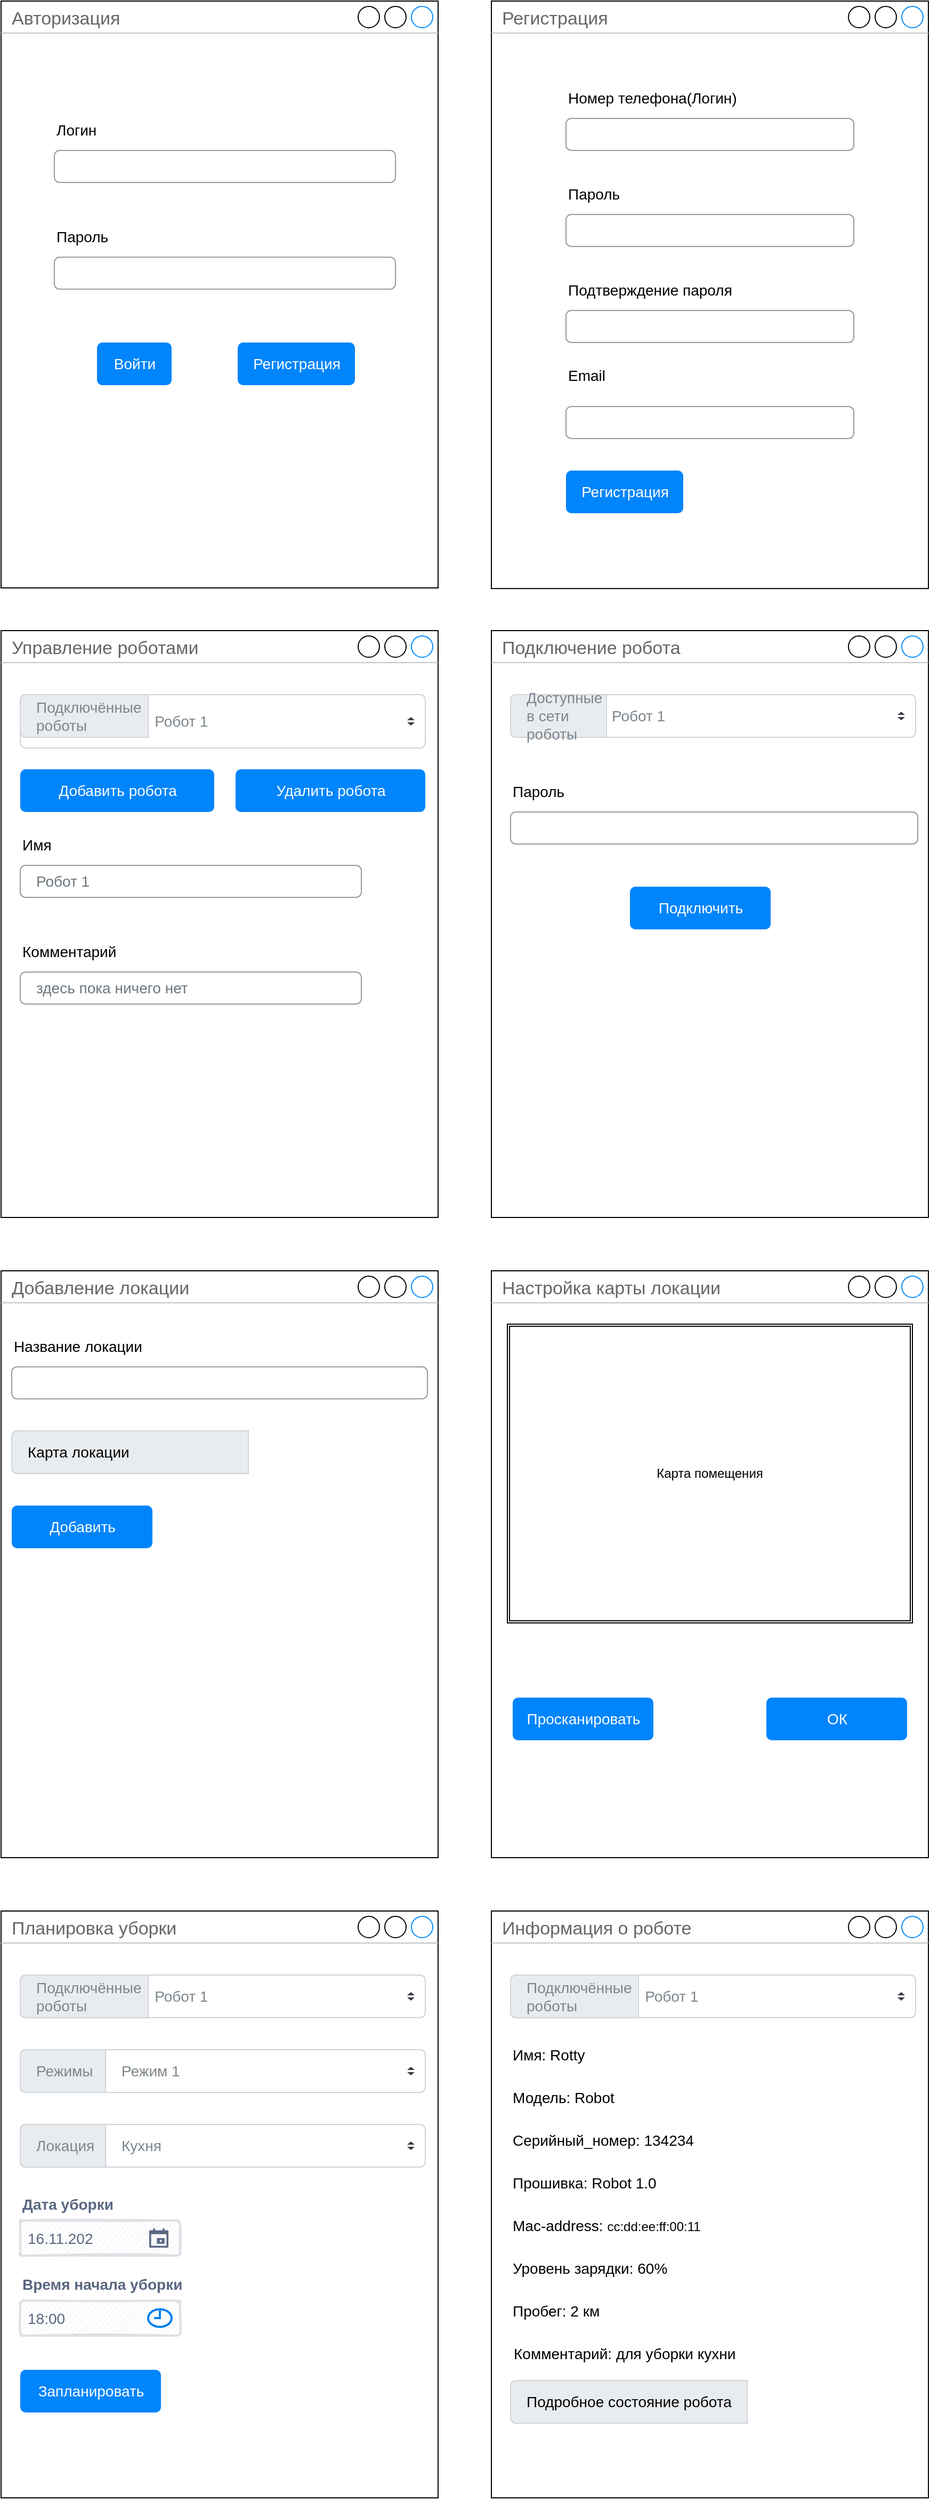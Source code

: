 <mxfile version="22.1.2" type="device">
  <diagram name="Страница — 1" id="fiVxjqWDsKJx4rfQ__iS">
    <mxGraphModel dx="2736" dy="1116" grid="1" gridSize="10" guides="1" tooltips="1" connect="1" arrows="1" fold="1" page="1" pageScale="1" pageWidth="827" pageHeight="1169" math="0" shadow="0">
      <root>
        <mxCell id="0" />
        <mxCell id="1" parent="0" />
        <mxCell id="8qRsYu6iVw872slsagQy-5" value="" style="group" vertex="1" connectable="0" parent="1">
          <mxGeometry x="-790" y="50" width="410" height="550.59" as="geometry" />
        </mxCell>
        <mxCell id="8qRsYu6iVw872slsagQy-6" value="Авторизация" style="strokeWidth=1;shadow=0;dashed=0;align=center;html=1;shape=mxgraph.mockup.containers.window;align=left;verticalAlign=top;spacingLeft=8;strokeColor2=#008cff;strokeColor3=#c4c4c4;fontColor=#666666;mainText=;fontSize=17;labelBackgroundColor=none;whiteSpace=wrap;" vertex="1" parent="8qRsYu6iVw872slsagQy-5">
          <mxGeometry width="410" height="550" as="geometry" />
        </mxCell>
        <mxCell id="8qRsYu6iVw872slsagQy-178" value="" style="group" vertex="1" connectable="0" parent="8qRsYu6iVw872slsagQy-5">
          <mxGeometry x="50" y="100.002" width="320" height="260" as="geometry" />
        </mxCell>
        <mxCell id="8qRsYu6iVw872slsagQy-7" value="" style="group" vertex="1" connectable="0" parent="8qRsYu6iVw872slsagQy-178">
          <mxGeometry width="320" height="260" as="geometry" />
        </mxCell>
        <mxCell id="8qRsYu6iVw872slsagQy-8" value="Логин" style="fillColor=none;strokeColor=none;align=left;fontSize=14;" vertex="1" parent="8qRsYu6iVw872slsagQy-7">
          <mxGeometry width="260" height="40" relative="1" as="geometry">
            <mxPoint as="offset" />
          </mxGeometry>
        </mxCell>
        <mxCell id="8qRsYu6iVw872slsagQy-9" value="" style="html=1;shadow=0;dashed=0;shape=mxgraph.bootstrap.rrect;rSize=5;fillColor=none;strokeColor=#999999;align=left;spacing=15;fontSize=14;fontColor=#6C767D;" vertex="1" parent="8qRsYu6iVw872slsagQy-7">
          <mxGeometry width="320" height="30" relative="1" as="geometry">
            <mxPoint y="40" as="offset" />
          </mxGeometry>
        </mxCell>
        <mxCell id="8qRsYu6iVw872slsagQy-11" value="Пароль" style="fillColor=none;strokeColor=none;align=left;fontSize=14;" vertex="1" parent="8qRsYu6iVw872slsagQy-7">
          <mxGeometry width="260" height="40" relative="1" as="geometry">
            <mxPoint y="100" as="offset" />
          </mxGeometry>
        </mxCell>
        <mxCell id="8qRsYu6iVw872slsagQy-12" value="" style="html=1;shadow=0;dashed=0;shape=mxgraph.bootstrap.rrect;rSize=5;fillColor=none;strokeColor=#999999;align=left;spacing=15;fontSize=14;fontColor=#6C767D;" vertex="1" parent="8qRsYu6iVw872slsagQy-7">
          <mxGeometry width="320" height="30" relative="1" as="geometry">
            <mxPoint y="140" as="offset" />
          </mxGeometry>
        </mxCell>
        <mxCell id="8qRsYu6iVw872slsagQy-13" value="Регистрация" style="html=1;shadow=0;dashed=0;shape=mxgraph.bootstrap.rrect;rSize=5;fillColor=#0085FC;strokeColor=none;align=center;fontSize=14;fontColor=#FFFFFF;" vertex="1" parent="8qRsYu6iVw872slsagQy-178">
          <mxGeometry x="172" y="220" width="110" height="40" as="geometry" />
        </mxCell>
        <mxCell id="8qRsYu6iVw872slsagQy-14" value="Войти" style="html=1;shadow=0;dashed=0;shape=mxgraph.bootstrap.rrect;rSize=5;fillColor=#0085FC;strokeColor=none;align=center;fontSize=14;fontColor=#FFFFFF;" vertex="1" parent="8qRsYu6iVw872slsagQy-178">
          <mxGeometry width="70" height="40" relative="1" as="geometry">
            <mxPoint x="40" y="220" as="offset" />
          </mxGeometry>
        </mxCell>
        <mxCell id="8qRsYu6iVw872slsagQy-25" value="" style="group" vertex="1" connectable="0" parent="1">
          <mxGeometry x="-330" y="50" width="410" height="550.59" as="geometry" />
        </mxCell>
        <mxCell id="8qRsYu6iVw872slsagQy-26" value="Регистрация" style="strokeWidth=1;shadow=0;dashed=0;align=center;html=1;shape=mxgraph.mockup.containers.window;align=left;verticalAlign=top;spacingLeft=8;strokeColor2=#008cff;strokeColor3=#c4c4c4;fontColor=#666666;mainText=;fontSize=17;labelBackgroundColor=none;whiteSpace=wrap;" vertex="1" parent="8qRsYu6iVw872slsagQy-25">
          <mxGeometry width="410" height="550.59" as="geometry" />
        </mxCell>
        <mxCell id="8qRsYu6iVw872slsagQy-181" value="" style="group" vertex="1" connectable="0" parent="8qRsYu6iVw872slsagQy-25">
          <mxGeometry x="70" y="70.002" width="270" height="410" as="geometry" />
        </mxCell>
        <mxCell id="8qRsYu6iVw872slsagQy-31" value="Пароль" style="fillColor=none;strokeColor=none;align=left;fontSize=14;" vertex="1" parent="8qRsYu6iVw872slsagQy-181">
          <mxGeometry y="90" width="260" height="40" as="geometry" />
        </mxCell>
        <mxCell id="8qRsYu6iVw872slsagQy-32" value="" style="html=1;shadow=0;dashed=0;shape=mxgraph.bootstrap.rrect;rSize=5;fillColor=none;strokeColor=#999999;align=left;spacing=15;fontSize=14;fontColor=#6C767D;" vertex="1" parent="8qRsYu6iVw872slsagQy-181">
          <mxGeometry y="130" width="270" height="30" as="geometry" />
        </mxCell>
        <mxCell id="8qRsYu6iVw872slsagQy-180" value="" style="group" vertex="1" connectable="0" parent="8qRsYu6iVw872slsagQy-181">
          <mxGeometry width="270" height="410" as="geometry" />
        </mxCell>
        <mxCell id="8qRsYu6iVw872slsagQy-33" value="Регистрация" style="html=1;shadow=0;dashed=0;shape=mxgraph.bootstrap.rrect;rSize=5;fillColor=#0085FC;strokeColor=none;align=center;fontSize=14;fontColor=#FFFFFF;" vertex="1" parent="8qRsYu6iVw872slsagQy-180">
          <mxGeometry y="370" width="110" height="40" as="geometry" />
        </mxCell>
        <mxCell id="8qRsYu6iVw872slsagQy-179" value="" style="group" vertex="1" connectable="0" parent="8qRsYu6iVw872slsagQy-180">
          <mxGeometry width="270" height="340" as="geometry" />
        </mxCell>
        <mxCell id="8qRsYu6iVw872slsagQy-27" value="" style="group" vertex="1" connectable="0" parent="8qRsYu6iVw872slsagQy-179">
          <mxGeometry width="270" height="320" as="geometry" />
        </mxCell>
        <mxCell id="8qRsYu6iVw872slsagQy-28" value="Номер телефона(Логин)" style="fillColor=none;strokeColor=none;align=left;fontSize=14;" vertex="1" parent="8qRsYu6iVw872slsagQy-27">
          <mxGeometry width="260" height="40" as="geometry" />
        </mxCell>
        <mxCell id="8qRsYu6iVw872slsagQy-29" value="" style="html=1;shadow=0;dashed=0;shape=mxgraph.bootstrap.rrect;rSize=5;fillColor=none;strokeColor=#999999;align=left;spacing=15;fontSize=14;fontColor=#6C767D;" vertex="1" parent="8qRsYu6iVw872slsagQy-27">
          <mxGeometry y="40" width="270" height="30" as="geometry" />
        </mxCell>
        <mxCell id="8qRsYu6iVw872slsagQy-34" value="Подтверждение пароля" style="fillColor=none;strokeColor=none;align=left;fontSize=14;" vertex="1" parent="8qRsYu6iVw872slsagQy-27">
          <mxGeometry y="180" width="260" height="40" as="geometry" />
        </mxCell>
        <mxCell id="8qRsYu6iVw872slsagQy-35" value="" style="html=1;shadow=0;dashed=0;shape=mxgraph.bootstrap.rrect;rSize=5;fillColor=none;strokeColor=#999999;align=left;spacing=15;fontSize=14;fontColor=#6C767D;" vertex="1" parent="8qRsYu6iVw872slsagQy-27">
          <mxGeometry y="220" width="270" height="30" as="geometry" />
        </mxCell>
        <mxCell id="8qRsYu6iVw872slsagQy-80" value="Email" style="fillColor=none;strokeColor=none;align=left;fontSize=14;" vertex="1" parent="8qRsYu6iVw872slsagQy-27">
          <mxGeometry y="260" width="260" height="40" as="geometry" />
        </mxCell>
        <mxCell id="8qRsYu6iVw872slsagQy-81" value="" style="html=1;shadow=0;dashed=0;shape=mxgraph.bootstrap.rrect;rSize=5;fillColor=none;strokeColor=#999999;align=left;spacing=15;fontSize=14;fontColor=#6C767D;" vertex="1" parent="8qRsYu6iVw872slsagQy-179">
          <mxGeometry y="310" width="270" height="30" as="geometry" />
        </mxCell>
        <mxCell id="8qRsYu6iVw872slsagQy-92" value="" style="group" vertex="1" connectable="0" parent="1">
          <mxGeometry x="-330" y="640" width="410" height="550.59" as="geometry" />
        </mxCell>
        <mxCell id="8qRsYu6iVw872slsagQy-93" value="Подключение робота" style="strokeWidth=1;shadow=0;dashed=0;align=center;html=1;shape=mxgraph.mockup.containers.window;align=left;verticalAlign=top;spacingLeft=8;strokeColor2=#008cff;strokeColor3=#c4c4c4;fontColor=#666666;mainText=;fontSize=17;labelBackgroundColor=none;whiteSpace=wrap;" vertex="1" parent="8qRsYu6iVw872slsagQy-92">
          <mxGeometry width="410" height="550" as="geometry" />
        </mxCell>
        <mxCell id="8qRsYu6iVw872slsagQy-170" value="Робот 1" style="html=1;shadow=0;dashed=0;shape=mxgraph.bootstrap.rrect;rSize=5;strokeColor=#CED4DA;html=1;whiteSpace=wrap;fillColor=#FFFFFF;fontColor=#7D868C;align=left;spacingLeft=80;spacing=15;fontSize=14;" vertex="1" parent="8qRsYu6iVw872slsagQy-92">
          <mxGeometry x="18" y="60" width="380" height="40" as="geometry" />
        </mxCell>
        <mxCell id="8qRsYu6iVw872slsagQy-171" value="" style="shape=triangle;direction=south;fillColor=#343A40;strokeColor=none;perimeter=none;" vertex="1" parent="8qRsYu6iVw872slsagQy-170">
          <mxGeometry x="1" y="0.5" width="7" height="3" relative="1" as="geometry">
            <mxPoint x="-17" y="1" as="offset" />
          </mxGeometry>
        </mxCell>
        <mxCell id="8qRsYu6iVw872slsagQy-172" value="" style="shape=triangle;direction=north;fillColor=#343A40;strokeColor=none;perimeter=none;" vertex="1" parent="8qRsYu6iVw872slsagQy-170">
          <mxGeometry x="1" y="0.5" width="7" height="3" relative="1" as="geometry">
            <mxPoint x="-17" y="-4" as="offset" />
          </mxGeometry>
        </mxCell>
        <mxCell id="8qRsYu6iVw872slsagQy-173" value="Доступные в сети роботы" style="html=1;shadow=0;dashed=0;shape=mxgraph.bootstrap.leftButton;strokeColor=#CED4DA;gradientColor=inherit;fontColor=inherit;fillColor=#E9ECEF;rSize=5;perimeter=none;whiteSpace=wrap;resizeHeight=1;fontSize=14;align=left;spacing=15;" vertex="1" parent="8qRsYu6iVw872slsagQy-170">
          <mxGeometry width="90" height="40" relative="1" as="geometry" />
        </mxCell>
        <mxCell id="8qRsYu6iVw872slsagQy-174" value="Пароль" style="fillColor=none;strokeColor=none;align=left;fontSize=14;" vertex="1" parent="8qRsYu6iVw872slsagQy-92">
          <mxGeometry x="18" y="130.002" width="260" height="40" as="geometry" />
        </mxCell>
        <mxCell id="8qRsYu6iVw872slsagQy-175" value="" style="html=1;shadow=0;dashed=0;shape=mxgraph.bootstrap.rrect;rSize=5;fillColor=none;strokeColor=#999999;align=left;spacing=15;fontSize=14;fontColor=#6C767D;" vertex="1" parent="8qRsYu6iVw872slsagQy-92">
          <mxGeometry x="18" y="170" width="382" height="30" as="geometry" />
        </mxCell>
        <mxCell id="8qRsYu6iVw872slsagQy-176" value="Подключить" style="html=1;shadow=0;dashed=0;shape=mxgraph.bootstrap.rrect;rSize=5;fillColor=#0085FC;strokeColor=none;align=center;fontSize=14;fontColor=#FFFFFF;" vertex="1" parent="8qRsYu6iVw872slsagQy-92">
          <mxGeometry x="130" y="240" width="132" height="40" as="geometry" />
        </mxCell>
        <mxCell id="8qRsYu6iVw872slsagQy-191" value="" style="group" vertex="1" connectable="0" parent="1">
          <mxGeometry x="-790" y="1840" width="410" height="550.59" as="geometry" />
        </mxCell>
        <mxCell id="8qRsYu6iVw872slsagQy-192" value="Планировка уборки" style="strokeWidth=1;shadow=0;dashed=0;align=center;html=1;shape=mxgraph.mockup.containers.window;align=left;verticalAlign=top;spacingLeft=8;strokeColor2=#008cff;strokeColor3=#c4c4c4;fontColor=#666666;mainText=;fontSize=17;labelBackgroundColor=none;whiteSpace=wrap;" vertex="1" parent="8qRsYu6iVw872slsagQy-191">
          <mxGeometry width="410" height="550" as="geometry" />
        </mxCell>
        <mxCell id="8qRsYu6iVw872slsagQy-193" value="&lt;span style=&quot;white-space: pre;&quot;&gt;&#x9;&lt;/span&gt;Робот 1" style="html=1;shadow=0;dashed=0;shape=mxgraph.bootstrap.rrect;rSize=5;strokeColor=#CED4DA;html=1;whiteSpace=wrap;fillColor=#FFFFFF;fontColor=#7D868C;align=left;spacingLeft=80;spacing=15;fontSize=14;" vertex="1" parent="8qRsYu6iVw872slsagQy-191">
          <mxGeometry x="18" y="60" width="380" height="40" as="geometry" />
        </mxCell>
        <mxCell id="8qRsYu6iVw872slsagQy-194" value="" style="shape=triangle;direction=south;fillColor=#343A40;strokeColor=none;perimeter=none;" vertex="1" parent="8qRsYu6iVw872slsagQy-193">
          <mxGeometry x="1" y="0.5" width="7" height="3" relative="1" as="geometry">
            <mxPoint x="-17" y="1" as="offset" />
          </mxGeometry>
        </mxCell>
        <mxCell id="8qRsYu6iVw872slsagQy-195" value="" style="shape=triangle;direction=north;fillColor=#343A40;strokeColor=none;perimeter=none;" vertex="1" parent="8qRsYu6iVw872slsagQy-193">
          <mxGeometry x="1" y="0.5" width="7" height="3" relative="1" as="geometry">
            <mxPoint x="-17" y="-4" as="offset" />
          </mxGeometry>
        </mxCell>
        <mxCell id="8qRsYu6iVw872slsagQy-196" value="Подключённые роботы" style="html=1;shadow=0;dashed=0;shape=mxgraph.bootstrap.leftButton;strokeColor=#CED4DA;gradientColor=inherit;fontColor=inherit;fillColor=#E9ECEF;rSize=5;perimeter=none;whiteSpace=wrap;resizeHeight=1;fontSize=14;align=left;spacing=15;" vertex="1" parent="8qRsYu6iVw872slsagQy-193">
          <mxGeometry width="120" height="40" relative="1" as="geometry" />
        </mxCell>
        <mxCell id="8qRsYu6iVw872slsagQy-237" value="Режим 1" style="html=1;shadow=0;dashed=0;shape=mxgraph.bootstrap.rrect;rSize=5;strokeColor=#CED4DA;html=1;whiteSpace=wrap;fillColor=#FFFFFF;fontColor=#7D868C;align=left;spacingLeft=80;spacing=15;fontSize=14;" vertex="1" parent="8qRsYu6iVw872slsagQy-191">
          <mxGeometry x="18" y="130" width="380" height="40" as="geometry" />
        </mxCell>
        <mxCell id="8qRsYu6iVw872slsagQy-238" value="" style="shape=triangle;direction=south;fillColor=#343A40;strokeColor=none;perimeter=none;" vertex="1" parent="8qRsYu6iVw872slsagQy-237">
          <mxGeometry x="1" y="0.5" width="7" height="3" relative="1" as="geometry">
            <mxPoint x="-17" y="1" as="offset" />
          </mxGeometry>
        </mxCell>
        <mxCell id="8qRsYu6iVw872slsagQy-239" value="" style="shape=triangle;direction=north;fillColor=#343A40;strokeColor=none;perimeter=none;" vertex="1" parent="8qRsYu6iVw872slsagQy-237">
          <mxGeometry x="1" y="0.5" width="7" height="3" relative="1" as="geometry">
            <mxPoint x="-17" y="-4" as="offset" />
          </mxGeometry>
        </mxCell>
        <mxCell id="8qRsYu6iVw872slsagQy-240" value="Режимы" style="html=1;shadow=0;dashed=0;shape=mxgraph.bootstrap.leftButton;strokeColor=#CED4DA;gradientColor=inherit;fontColor=inherit;fillColor=#E9ECEF;rSize=5;perimeter=none;whiteSpace=wrap;resizeHeight=1;fontSize=14;align=left;spacing=15;" vertex="1" parent="8qRsYu6iVw872slsagQy-237">
          <mxGeometry width="80" height="40" relative="1" as="geometry" />
        </mxCell>
        <mxCell id="8qRsYu6iVw872slsagQy-241" value="Кухня" style="html=1;shadow=0;dashed=0;shape=mxgraph.bootstrap.rrect;rSize=5;strokeColor=#CED4DA;html=1;whiteSpace=wrap;fillColor=#FFFFFF;fontColor=#7D868C;align=left;spacingLeft=80;spacing=15;fontSize=14;" vertex="1" parent="8qRsYu6iVw872slsagQy-191">
          <mxGeometry x="18" y="200" width="380" height="40" as="geometry" />
        </mxCell>
        <mxCell id="8qRsYu6iVw872slsagQy-242" value="" style="shape=triangle;direction=south;fillColor=#343A40;strokeColor=none;perimeter=none;" vertex="1" parent="8qRsYu6iVw872slsagQy-241">
          <mxGeometry x="1" y="0.5" width="7" height="3" relative="1" as="geometry">
            <mxPoint x="-17" y="1" as="offset" />
          </mxGeometry>
        </mxCell>
        <mxCell id="8qRsYu6iVw872slsagQy-243" value="" style="shape=triangle;direction=north;fillColor=#343A40;strokeColor=none;perimeter=none;" vertex="1" parent="8qRsYu6iVw872slsagQy-241">
          <mxGeometry x="1" y="0.5" width="7" height="3" relative="1" as="geometry">
            <mxPoint x="-17" y="-4" as="offset" />
          </mxGeometry>
        </mxCell>
        <mxCell id="8qRsYu6iVw872slsagQy-244" value="Локация" style="html=1;shadow=0;dashed=0;shape=mxgraph.bootstrap.leftButton;strokeColor=#CED4DA;gradientColor=inherit;fontColor=inherit;fillColor=#E9ECEF;rSize=5;perimeter=none;whiteSpace=wrap;resizeHeight=1;fontSize=14;align=left;spacing=15;" vertex="1" parent="8qRsYu6iVw872slsagQy-241">
          <mxGeometry width="80" height="40" relative="1" as="geometry" />
        </mxCell>
        <mxCell id="8qRsYu6iVw872slsagQy-245" value="&lt;font style=&quot;font-size: 14px;&quot; face=&quot;Helvetica&quot;&gt;Дата уборки&lt;/font&gt;" style="fillColor=none;strokeColor=none;html=1;fontSize=11;fontStyle=0;align=left;fontColor=#596780;fontStyle=1;fontSize=11;sketch=1;hachureGap=4;pointerEvents=0;fontFamily=Architects Daughter;fontSource=https%3A%2F%2Ffonts.googleapis.com%2Fcss%3Ffamily%3DArchitects%2BDaughter;" vertex="1" parent="8qRsYu6iVw872slsagQy-191">
          <mxGeometry x="18" y="265" width="372" height="20" as="geometry" />
        </mxCell>
        <mxCell id="8qRsYu6iVw872slsagQy-246" value="&lt;font style=&quot;font-size: 14px;&quot; face=&quot;Helvetica&quot;&gt;16.11.202&lt;/font&gt;" style="rounded=1;arcSize=9;fillColor=#F7F8F9;align=left;spacingLeft=5;strokeColor=#DEE1E6;html=1;strokeWidth=2;fontColor=#596780;fontSize=12;sketch=1;hachureGap=4;pointerEvents=0;fontFamily=Architects Daughter;fontSource=https%3A%2F%2Ffonts.googleapis.com%2Fcss%3Ffamily%3DArchitects%2BDaughter;" vertex="1" parent="8qRsYu6iVw872slsagQy-191">
          <mxGeometry x="18" y="290" width="150" height="33" as="geometry" />
        </mxCell>
        <mxCell id="8qRsYu6iVw872slsagQy-247" value="" style="shape=mxgraph.gmdl.calendar;fillColor=#5A6881;strokeColor=none;sketch=0;hachureGap=4;pointerEvents=0;fontFamily=Architects Daughter;fontSource=https%3A%2F%2Ffonts.googleapis.com%2Fcss%3Ffamily%3DArchitects%2BDaughter;fontSize=20;" vertex="1" parent="8qRsYu6iVw872slsagQy-246">
          <mxGeometry x="1" y="0.5" width="18" height="18" relative="1" as="geometry">
            <mxPoint x="-29" y="-9" as="offset" />
          </mxGeometry>
        </mxCell>
        <mxCell id="8qRsYu6iVw872slsagQy-251" value="&lt;font face=&quot;Helvetica&quot;&gt;&lt;span style=&quot;font-size: 14px;&quot;&gt;Время начала уборки&lt;/span&gt;&lt;/font&gt;" style="fillColor=none;strokeColor=none;html=1;fontSize=11;fontStyle=0;align=left;fontColor=#596780;fontStyle=1;fontSize=11;sketch=1;hachureGap=4;pointerEvents=0;fontFamily=Architects Daughter;fontSource=https%3A%2F%2Ffonts.googleapis.com%2Fcss%3Ffamily%3DArchitects%2BDaughter;" vertex="1" parent="8qRsYu6iVw872slsagQy-191">
          <mxGeometry x="18" y="340" width="372" height="20" as="geometry" />
        </mxCell>
        <mxCell id="8qRsYu6iVw872slsagQy-252" value="&lt;font style=&quot;font-size: 14px;&quot; face=&quot;Helvetica&quot;&gt;18:00&lt;/font&gt;" style="rounded=1;arcSize=9;fillColor=#F7F8F9;align=left;spacingLeft=5;strokeColor=#DEE1E6;html=1;strokeWidth=2;fontColor=#596780;fontSize=12;sketch=1;hachureGap=4;pointerEvents=0;fontFamily=Architects Daughter;fontSource=https%3A%2F%2Ffonts.googleapis.com%2Fcss%3Ffamily%3DArchitects%2BDaughter;" vertex="1" parent="8qRsYu6iVw872slsagQy-191">
          <mxGeometry x="18" y="365" width="150" height="33" as="geometry" />
        </mxCell>
        <mxCell id="8qRsYu6iVw872slsagQy-254" value="" style="html=1;verticalLabelPosition=bottom;align=center;labelBackgroundColor=#ffffff;verticalAlign=top;strokeWidth=2;strokeColor=#0080F0;shadow=0;dashed=0;shape=mxgraph.ios7.icons.clock;" vertex="1" parent="8qRsYu6iVw872slsagQy-191">
          <mxGeometry x="138" y="373.25" width="22" height="16.5" as="geometry" />
        </mxCell>
        <mxCell id="8qRsYu6iVw872slsagQy-255" value="Запланировать" style="html=1;shadow=0;dashed=0;shape=mxgraph.bootstrap.rrect;rSize=5;fillColor=#0085FC;strokeColor=none;align=center;fontSize=14;fontColor=#FFFFFF;" vertex="1" parent="8qRsYu6iVw872slsagQy-191">
          <mxGeometry x="18" y="430" width="132" height="40" as="geometry" />
        </mxCell>
        <mxCell id="8qRsYu6iVw872slsagQy-219" value="" style="group" vertex="1" connectable="0" parent="1">
          <mxGeometry x="-330" y="1840" width="410" height="550.59" as="geometry" />
        </mxCell>
        <mxCell id="8qRsYu6iVw872slsagQy-220" value="Информация о роботе" style="strokeWidth=1;shadow=0;dashed=0;align=center;html=1;shape=mxgraph.mockup.containers.window;align=left;verticalAlign=top;spacingLeft=8;strokeColor2=#008cff;strokeColor3=#c4c4c4;fontColor=#666666;mainText=;fontSize=17;labelBackgroundColor=none;whiteSpace=wrap;" vertex="1" parent="8qRsYu6iVw872slsagQy-219">
          <mxGeometry width="410" height="550" as="geometry" />
        </mxCell>
        <mxCell id="8qRsYu6iVw872slsagQy-221" value="&lt;span style=&quot;white-space: pre;&quot;&gt;&#x9;&lt;/span&gt;Робот 1" style="html=1;shadow=0;dashed=0;shape=mxgraph.bootstrap.rrect;rSize=5;strokeColor=#CED4DA;html=1;whiteSpace=wrap;fillColor=#FFFFFF;fontColor=#7D868C;align=left;spacingLeft=80;spacing=15;fontSize=14;" vertex="1" parent="8qRsYu6iVw872slsagQy-219">
          <mxGeometry x="18" y="60" width="380" height="40" as="geometry" />
        </mxCell>
        <mxCell id="8qRsYu6iVw872slsagQy-222" value="" style="shape=triangle;direction=south;fillColor=#343A40;strokeColor=none;perimeter=none;" vertex="1" parent="8qRsYu6iVw872slsagQy-221">
          <mxGeometry x="1" y="0.5" width="7" height="3" relative="1" as="geometry">
            <mxPoint x="-17" y="1" as="offset" />
          </mxGeometry>
        </mxCell>
        <mxCell id="8qRsYu6iVw872slsagQy-223" value="" style="shape=triangle;direction=north;fillColor=#343A40;strokeColor=none;perimeter=none;" vertex="1" parent="8qRsYu6iVw872slsagQy-221">
          <mxGeometry x="1" y="0.5" width="7" height="3" relative="1" as="geometry">
            <mxPoint x="-17" y="-4" as="offset" />
          </mxGeometry>
        </mxCell>
        <mxCell id="8qRsYu6iVw872slsagQy-224" value="Подключённые роботы" style="html=1;shadow=0;dashed=0;shape=mxgraph.bootstrap.leftButton;strokeColor=#CED4DA;gradientColor=inherit;fontColor=inherit;fillColor=#E9ECEF;rSize=5;perimeter=none;whiteSpace=wrap;resizeHeight=1;fontSize=14;align=left;spacing=15;" vertex="1" parent="8qRsYu6iVw872slsagQy-221">
          <mxGeometry width="120" height="40" relative="1" as="geometry" />
        </mxCell>
        <mxCell id="8qRsYu6iVw872slsagQy-225" value="&lt;font style=&quot;font-size: 14px;&quot;&gt;Модель: Robot&lt;/font&gt;" style="text;html=1;strokeColor=none;fillColor=none;align=left;verticalAlign=middle;whiteSpace=wrap;rounded=0;" vertex="1" parent="8qRsYu6iVw872slsagQy-219">
          <mxGeometry x="18" y="160" width="372" height="30" as="geometry" />
        </mxCell>
        <mxCell id="8qRsYu6iVw872slsagQy-226" value="&lt;span style=&quot;font-size: 14px;&quot;&gt;Серийный_номер: 134234&lt;/span&gt;" style="text;html=1;strokeColor=none;fillColor=none;align=left;verticalAlign=middle;whiteSpace=wrap;rounded=0;" vertex="1" parent="8qRsYu6iVw872slsagQy-219">
          <mxGeometry x="18" y="200" width="372" height="30" as="geometry" />
        </mxCell>
        <mxCell id="8qRsYu6iVw872slsagQy-227" value="&lt;span style=&quot;font-size: 14px;&quot;&gt;Прошивка: Robot 1.0&lt;/span&gt;" style="text;html=1;strokeColor=none;fillColor=none;align=left;verticalAlign=middle;whiteSpace=wrap;rounded=0;" vertex="1" parent="8qRsYu6iVw872slsagQy-219">
          <mxGeometry x="18" y="240" width="372" height="30" as="geometry" />
        </mxCell>
        <mxCell id="8qRsYu6iVw872slsagQy-228" value="&lt;span style=&quot;font-size: 14px;&quot;&gt;Mac-address:&amp;nbsp;&lt;/span&gt;cc:dd:ee:ff:00:11" style="text;html=1;strokeColor=none;fillColor=none;align=left;verticalAlign=middle;whiteSpace=wrap;rounded=0;" vertex="1" parent="8qRsYu6iVw872slsagQy-219">
          <mxGeometry x="18" y="280" width="372" height="30" as="geometry" />
        </mxCell>
        <mxCell id="8qRsYu6iVw872slsagQy-230" value="&lt;font style=&quot;font-size: 14px;&quot;&gt;Имя: Rotty&lt;/font&gt;" style="text;html=1;strokeColor=none;fillColor=none;align=left;verticalAlign=middle;whiteSpace=wrap;rounded=0;" vertex="1" parent="8qRsYu6iVw872slsagQy-219">
          <mxGeometry x="18" y="120" width="372" height="30" as="geometry" />
        </mxCell>
        <mxCell id="8qRsYu6iVw872slsagQy-232" value="&lt;span style=&quot;font-size: 14px;&quot;&gt;Уровень зарядки: 60%&lt;/span&gt;" style="text;html=1;strokeColor=none;fillColor=none;align=left;verticalAlign=middle;whiteSpace=wrap;rounded=0;" vertex="1" parent="8qRsYu6iVw872slsagQy-219">
          <mxGeometry x="18" y="320" width="372" height="30" as="geometry" />
        </mxCell>
        <mxCell id="8qRsYu6iVw872slsagQy-233" value="&lt;span style=&quot;font-size: 14px;&quot;&gt;Пробег: 2 км&lt;/span&gt;" style="text;html=1;strokeColor=none;fillColor=none;align=left;verticalAlign=middle;whiteSpace=wrap;rounded=0;" vertex="1" parent="8qRsYu6iVw872slsagQy-219">
          <mxGeometry x="18" y="360" width="372" height="30" as="geometry" />
        </mxCell>
        <mxCell id="8qRsYu6iVw872slsagQy-235" value="Подробное состояние робота" style="html=1;shadow=0;dashed=0;shape=mxgraph.bootstrap.leftButton;strokeColor=#CED4DA;gradientColor=inherit;fontColor=inherit;fillColor=#E9ECEF;rSize=5;perimeter=none;whiteSpace=wrap;resizeHeight=1;fontSize=14;align=left;spacing=15;" vertex="1" parent="8qRsYu6iVw872slsagQy-219">
          <mxGeometry x="18" y="440" width="222" height="40" as="geometry" />
        </mxCell>
        <mxCell id="8qRsYu6iVw872slsagQy-236" value="&lt;span style=&quot;font-size: 14px;&quot;&gt;Комментарий: для уборки кухни&lt;/span&gt;" style="text;html=1;strokeColor=none;fillColor=none;align=left;verticalAlign=middle;whiteSpace=wrap;rounded=0;" vertex="1" parent="8qRsYu6iVw872slsagQy-219">
          <mxGeometry x="19" y="400" width="372" height="30" as="geometry" />
        </mxCell>
        <mxCell id="8qRsYu6iVw872slsagQy-256" value="" style="group" vertex="1" connectable="0" parent="1">
          <mxGeometry x="-790" y="1240" width="410" height="550.59" as="geometry" />
        </mxCell>
        <mxCell id="8qRsYu6iVw872slsagQy-257" value="Добавление локации" style="strokeWidth=1;shadow=0;dashed=0;align=center;html=1;shape=mxgraph.mockup.containers.window;align=left;verticalAlign=top;spacingLeft=8;strokeColor2=#008cff;strokeColor3=#c4c4c4;fontColor=#666666;mainText=;fontSize=17;labelBackgroundColor=none;whiteSpace=wrap;" vertex="1" parent="8qRsYu6iVw872slsagQy-256">
          <mxGeometry width="410" height="550" as="geometry" />
        </mxCell>
        <mxCell id="8qRsYu6iVw872slsagQy-264" value="Добавить" style="html=1;shadow=0;dashed=0;shape=mxgraph.bootstrap.rrect;rSize=5;fillColor=#0085FC;strokeColor=none;align=center;fontSize=14;fontColor=#FFFFFF;" vertex="1" parent="8qRsYu6iVw872slsagQy-256">
          <mxGeometry x="10" y="220" width="132" height="40" as="geometry" />
        </mxCell>
        <mxCell id="8qRsYu6iVw872slsagQy-265" value="Название локации" style="fillColor=none;strokeColor=none;align=left;fontSize=14;" vertex="1" parent="8qRsYu6iVw872slsagQy-256">
          <mxGeometry x="10" y="50" width="390" height="40" as="geometry" />
        </mxCell>
        <mxCell id="8qRsYu6iVw872slsagQy-266" value="" style="html=1;shadow=0;dashed=0;shape=mxgraph.bootstrap.rrect;rSize=5;fillColor=none;strokeColor=#999999;align=left;spacing=15;fontSize=14;fontColor=#6C767D;" vertex="1" parent="8qRsYu6iVw872slsagQy-256">
          <mxGeometry x="10" y="90" width="390" height="30" as="geometry" />
        </mxCell>
        <mxCell id="8qRsYu6iVw872slsagQy-267" value="Карта локации" style="html=1;shadow=0;dashed=0;shape=mxgraph.bootstrap.leftButton;strokeColor=#CED4DA;gradientColor=inherit;fontColor=inherit;fillColor=#E9ECEF;rSize=5;perimeter=none;whiteSpace=wrap;resizeHeight=1;fontSize=14;align=left;spacing=15;" vertex="1" parent="8qRsYu6iVw872slsagQy-256">
          <mxGeometry x="10" y="150" width="222" height="40" as="geometry" />
        </mxCell>
        <mxCell id="8qRsYu6iVw872slsagQy-268" value="" style="group" vertex="1" connectable="0" parent="1">
          <mxGeometry x="-330" y="1240" width="410" height="550.59" as="geometry" />
        </mxCell>
        <mxCell id="8qRsYu6iVw872slsagQy-269" value="Настройка карты локации" style="strokeWidth=1;shadow=0;dashed=0;align=center;html=1;shape=mxgraph.mockup.containers.window;align=left;verticalAlign=top;spacingLeft=8;strokeColor2=#008cff;strokeColor3=#c4c4c4;fontColor=#666666;mainText=;fontSize=17;labelBackgroundColor=none;whiteSpace=wrap;" vertex="1" parent="8qRsYu6iVw872slsagQy-268">
          <mxGeometry width="410" height="550" as="geometry" />
        </mxCell>
        <mxCell id="8qRsYu6iVw872slsagQy-270" value="Просканировать" style="html=1;shadow=0;dashed=0;shape=mxgraph.bootstrap.rrect;rSize=5;fillColor=#0085FC;strokeColor=none;align=center;fontSize=14;fontColor=#FFFFFF;" vertex="1" parent="8qRsYu6iVw872slsagQy-268">
          <mxGeometry x="20" y="400" width="132" height="40" as="geometry" />
        </mxCell>
        <mxCell id="8qRsYu6iVw872slsagQy-275" value="ОК" style="html=1;shadow=0;dashed=0;shape=mxgraph.bootstrap.rrect;rSize=5;fillColor=#0085FC;strokeColor=none;align=center;fontSize=14;fontColor=#FFFFFF;" vertex="1" parent="8qRsYu6iVw872slsagQy-268">
          <mxGeometry x="258" y="400" width="132" height="40" as="geometry" />
        </mxCell>
        <mxCell id="8qRsYu6iVw872slsagQy-278" value="Карта помещения" style="shape=ext;double=1;rounded=0;whiteSpace=wrap;html=1;" vertex="1" parent="8qRsYu6iVw872slsagQy-268">
          <mxGeometry x="15" y="50" width="380" height="280" as="geometry" />
        </mxCell>
        <mxCell id="8qRsYu6iVw872slsagQy-279" value="" style="group" vertex="1" connectable="0" parent="1">
          <mxGeometry x="-790" y="640" width="410" height="550.59" as="geometry" />
        </mxCell>
        <mxCell id="8qRsYu6iVw872slsagQy-280" value="Управление роботами" style="strokeWidth=1;shadow=0;dashed=0;align=center;html=1;shape=mxgraph.mockup.containers.window;align=left;verticalAlign=top;spacingLeft=8;strokeColor2=#008cff;strokeColor3=#c4c4c4;fontColor=#666666;mainText=;fontSize=17;labelBackgroundColor=none;whiteSpace=wrap;" vertex="1" parent="8qRsYu6iVw872slsagQy-279">
          <mxGeometry width="410" height="550" as="geometry" />
        </mxCell>
        <mxCell id="8qRsYu6iVw872slsagQy-281" value="&lt;span style=&quot;white-space: pre;&quot;&gt;&#x9;&lt;/span&gt;Робот 1" style="html=1;shadow=0;dashed=0;shape=mxgraph.bootstrap.rrect;rSize=5;strokeColor=#CED4DA;html=1;whiteSpace=wrap;fillColor=#FFFFFF;fontColor=#7D868C;align=left;spacingLeft=80;spacing=15;fontSize=14;" vertex="1" parent="8qRsYu6iVw872slsagQy-279">
          <mxGeometry x="18" y="60" width="380" height="50.002" as="geometry" />
        </mxCell>
        <mxCell id="8qRsYu6iVw872slsagQy-282" value="" style="shape=triangle;direction=south;fillColor=#343A40;strokeColor=none;perimeter=none;" vertex="1" parent="8qRsYu6iVw872slsagQy-281">
          <mxGeometry x="1" y="0.5" width="7" height="3" relative="1" as="geometry">
            <mxPoint x="-17" y="1" as="offset" />
          </mxGeometry>
        </mxCell>
        <mxCell id="8qRsYu6iVw872slsagQy-283" value="" style="shape=triangle;direction=north;fillColor=#343A40;strokeColor=none;perimeter=none;" vertex="1" parent="8qRsYu6iVw872slsagQy-281">
          <mxGeometry x="1" y="0.5" width="7" height="3" relative="1" as="geometry">
            <mxPoint x="-17" y="-4" as="offset" />
          </mxGeometry>
        </mxCell>
        <mxCell id="8qRsYu6iVw872slsagQy-284" value="Подключённые роботы" style="html=1;shadow=0;dashed=0;shape=mxgraph.bootstrap.leftButton;strokeColor=#CED4DA;gradientColor=inherit;fontColor=inherit;fillColor=#E9ECEF;rSize=5;perimeter=none;whiteSpace=wrap;resizeHeight=1;fontSize=14;align=left;spacing=15;" vertex="1" parent="8qRsYu6iVw872slsagQy-281">
          <mxGeometry width="120" height="40" relative="1" as="geometry" />
        </mxCell>
        <mxCell id="8qRsYu6iVw872slsagQy-287" value="Добавить робота" style="html=1;shadow=0;dashed=0;shape=mxgraph.bootstrap.rrect;rSize=5;fillColor=#0085FC;strokeColor=none;align=center;fontSize=14;fontColor=#FFFFFF;" vertex="1" parent="8qRsYu6iVw872slsagQy-279">
          <mxGeometry x="18" y="130" width="182" height="40" as="geometry" />
        </mxCell>
        <mxCell id="8qRsYu6iVw872slsagQy-293" value="Удалить робота" style="html=1;shadow=0;dashed=0;shape=mxgraph.bootstrap.rrect;rSize=5;fillColor=#0085FC;strokeColor=none;align=center;fontSize=14;fontColor=#FFFFFF;" vertex="1" parent="8qRsYu6iVw872slsagQy-279">
          <mxGeometry x="220" y="130" width="178" height="40" as="geometry" />
        </mxCell>
        <mxCell id="8qRsYu6iVw872slsagQy-310" value="Имя" style="fillColor=none;strokeColor=none;align=left;fontSize=14;" vertex="1" parent="8qRsYu6iVw872slsagQy-279">
          <mxGeometry x="18.0" y="180.002" width="260" height="40" as="geometry" />
        </mxCell>
        <mxCell id="8qRsYu6iVw872slsagQy-311" value="Робот 1" style="html=1;shadow=0;dashed=0;shape=mxgraph.bootstrap.rrect;rSize=5;fillColor=none;strokeColor=#999999;align=left;spacing=15;fontSize=14;fontColor=#6C767D;" vertex="1" parent="8qRsYu6iVw872slsagQy-279">
          <mxGeometry x="18.0" y="220.002" width="320" height="30" as="geometry" />
        </mxCell>
        <mxCell id="8qRsYu6iVw872slsagQy-312" value="Комментарий" style="fillColor=none;strokeColor=none;align=left;fontSize=14;" vertex="1" parent="8qRsYu6iVw872slsagQy-279">
          <mxGeometry x="18.0" y="280.002" width="260" height="40" as="geometry" />
        </mxCell>
        <mxCell id="8qRsYu6iVw872slsagQy-313" value="здесь пока ничего нет" style="html=1;shadow=0;dashed=0;shape=mxgraph.bootstrap.rrect;rSize=5;fillColor=none;strokeColor=#999999;align=left;spacing=15;fontSize=14;fontColor=#6C767D;" vertex="1" parent="8qRsYu6iVw872slsagQy-279">
          <mxGeometry x="18.0" y="320.002" width="320" height="30" as="geometry" />
        </mxCell>
      </root>
    </mxGraphModel>
  </diagram>
</mxfile>
